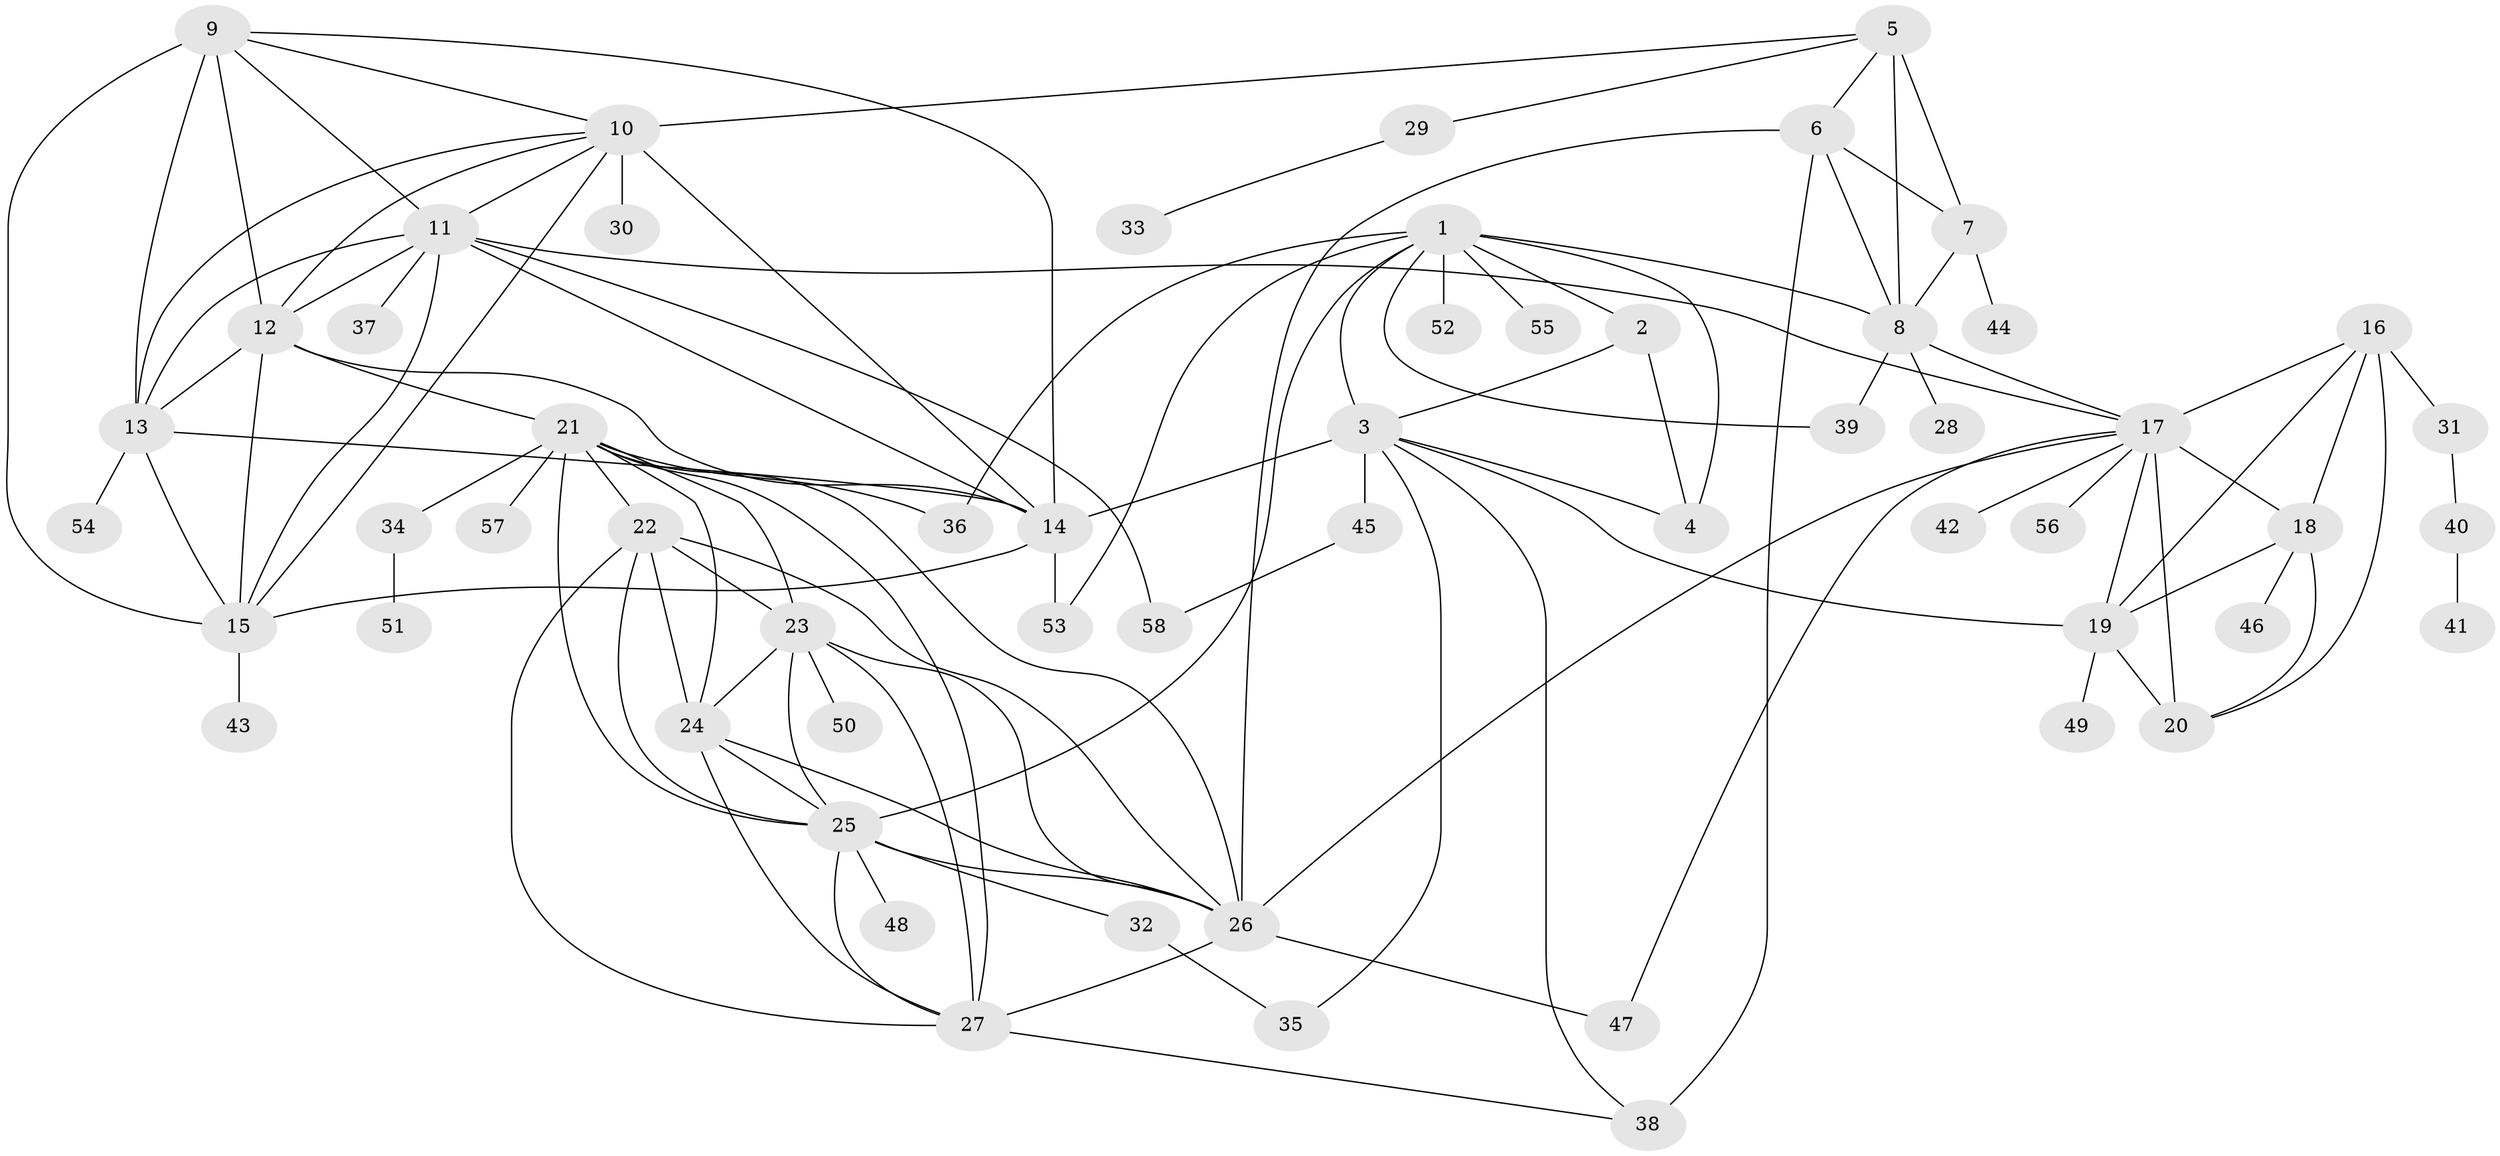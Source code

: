 // original degree distribution, {7: 0.04895104895104895, 13: 0.006993006993006993, 12: 0.027972027972027972, 11: 0.027972027972027972, 9: 0.03496503496503497, 6: 0.013986013986013986, 10: 0.027972027972027972, 8: 0.04895104895104895, 17: 0.006993006993006993, 2: 0.15384615384615385, 1: 0.5734265734265734, 3: 0.027972027972027972}
// Generated by graph-tools (version 1.1) at 2025/52/03/04/25 22:52:13]
// undirected, 58 vertices, 113 edges
graph export_dot {
  node [color=gray90,style=filled];
  1;
  2;
  3;
  4;
  5;
  6;
  7;
  8;
  9;
  10;
  11;
  12;
  13;
  14;
  15;
  16;
  17;
  18;
  19;
  20;
  21;
  22;
  23;
  24;
  25;
  26;
  27;
  28;
  29;
  30;
  31;
  32;
  33;
  34;
  35;
  36;
  37;
  38;
  39;
  40;
  41;
  42;
  43;
  44;
  45;
  46;
  47;
  48;
  49;
  50;
  51;
  52;
  53;
  54;
  55;
  56;
  57;
  58;
  1 -- 2 [weight=4.0];
  1 -- 3 [weight=4.0];
  1 -- 4 [weight=4.0];
  1 -- 8 [weight=1.0];
  1 -- 25 [weight=1.0];
  1 -- 36 [weight=1.0];
  1 -- 39 [weight=1.0];
  1 -- 52 [weight=5.0];
  1 -- 53 [weight=1.0];
  1 -- 55 [weight=3.0];
  2 -- 3 [weight=1.0];
  2 -- 4 [weight=1.0];
  3 -- 4 [weight=1.0];
  3 -- 14 [weight=1.0];
  3 -- 19 [weight=1.0];
  3 -- 35 [weight=1.0];
  3 -- 38 [weight=1.0];
  3 -- 45 [weight=2.0];
  5 -- 6 [weight=4.0];
  5 -- 7 [weight=4.0];
  5 -- 8 [weight=4.0];
  5 -- 10 [weight=1.0];
  5 -- 29 [weight=1.0];
  6 -- 7 [weight=1.0];
  6 -- 8 [weight=1.0];
  6 -- 26 [weight=1.0];
  6 -- 38 [weight=2.0];
  7 -- 8 [weight=1.0];
  7 -- 44 [weight=1.0];
  8 -- 17 [weight=1.0];
  8 -- 28 [weight=1.0];
  8 -- 39 [weight=1.0];
  9 -- 10 [weight=1.0];
  9 -- 11 [weight=1.0];
  9 -- 12 [weight=1.0];
  9 -- 13 [weight=1.0];
  9 -- 14 [weight=1.0];
  9 -- 15 [weight=1.0];
  10 -- 11 [weight=1.0];
  10 -- 12 [weight=1.0];
  10 -- 13 [weight=1.0];
  10 -- 14 [weight=1.0];
  10 -- 15 [weight=1.0];
  10 -- 30 [weight=9.0];
  11 -- 12 [weight=1.0];
  11 -- 13 [weight=1.0];
  11 -- 14 [weight=1.0];
  11 -- 15 [weight=1.0];
  11 -- 17 [weight=1.0];
  11 -- 37 [weight=1.0];
  11 -- 58 [weight=1.0];
  12 -- 13 [weight=1.0];
  12 -- 14 [weight=1.0];
  12 -- 15 [weight=1.0];
  12 -- 21 [weight=1.0];
  13 -- 14 [weight=1.0];
  13 -- 15 [weight=1.0];
  13 -- 54 [weight=1.0];
  14 -- 15 [weight=1.0];
  14 -- 53 [weight=2.0];
  15 -- 43 [weight=1.0];
  16 -- 17 [weight=3.0];
  16 -- 18 [weight=1.0];
  16 -- 19 [weight=1.0];
  16 -- 20 [weight=1.0];
  16 -- 31 [weight=5.0];
  17 -- 18 [weight=3.0];
  17 -- 19 [weight=3.0];
  17 -- 20 [weight=5.0];
  17 -- 26 [weight=1.0];
  17 -- 42 [weight=1.0];
  17 -- 47 [weight=1.0];
  17 -- 56 [weight=1.0];
  18 -- 19 [weight=1.0];
  18 -- 20 [weight=1.0];
  18 -- 46 [weight=1.0];
  19 -- 20 [weight=1.0];
  19 -- 49 [weight=2.0];
  21 -- 22 [weight=1.0];
  21 -- 23 [weight=1.0];
  21 -- 24 [weight=1.0];
  21 -- 25 [weight=1.0];
  21 -- 26 [weight=1.0];
  21 -- 27 [weight=1.0];
  21 -- 34 [weight=1.0];
  21 -- 36 [weight=1.0];
  21 -- 57 [weight=1.0];
  22 -- 23 [weight=1.0];
  22 -- 24 [weight=3.0];
  22 -- 25 [weight=1.0];
  22 -- 26 [weight=1.0];
  22 -- 27 [weight=1.0];
  23 -- 24 [weight=1.0];
  23 -- 25 [weight=1.0];
  23 -- 26 [weight=1.0];
  23 -- 27 [weight=1.0];
  23 -- 50 [weight=2.0];
  24 -- 25 [weight=1.0];
  24 -- 26 [weight=1.0];
  24 -- 27 [weight=1.0];
  25 -- 26 [weight=1.0];
  25 -- 27 [weight=1.0];
  25 -- 32 [weight=3.0];
  25 -- 48 [weight=1.0];
  26 -- 27 [weight=1.0];
  26 -- 47 [weight=3.0];
  27 -- 38 [weight=1.0];
  29 -- 33 [weight=1.0];
  31 -- 40 [weight=1.0];
  32 -- 35 [weight=1.0];
  34 -- 51 [weight=1.0];
  40 -- 41 [weight=1.0];
  45 -- 58 [weight=1.0];
}
